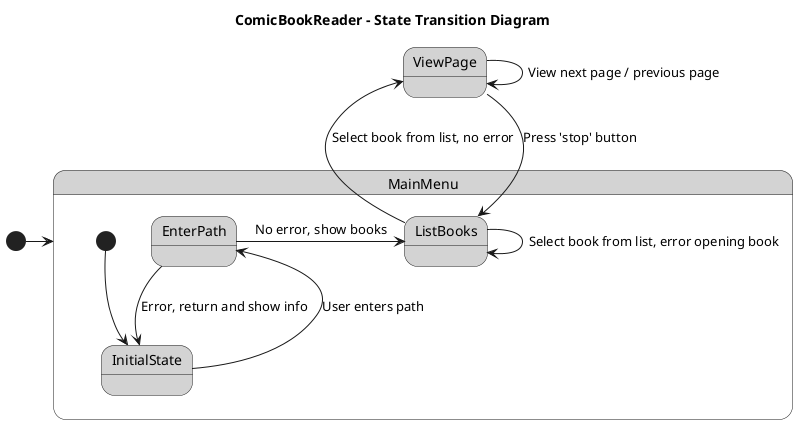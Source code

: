 ﻿@startuml
title ComicBookReader - State Transition Diagram

skinparam state {
  BackgroundColor LightGray
}

[*] -> MainMenu

state MainMenu {
    [*] --> InitialState

    InitialState --> EnterPath : User enters path

    EnterPath --> InitialState : Error, return and show info

    EnterPath -> ListBooks : No error, show books
}


ListBooks -> ViewPage : Select book from list, no error

ListBooks --> ListBooks : Select book from list, error opening book

ViewPage --> ViewPage : View next page / previous page

ViewPage --> ListBooks : Press 'stop' button

@enduml